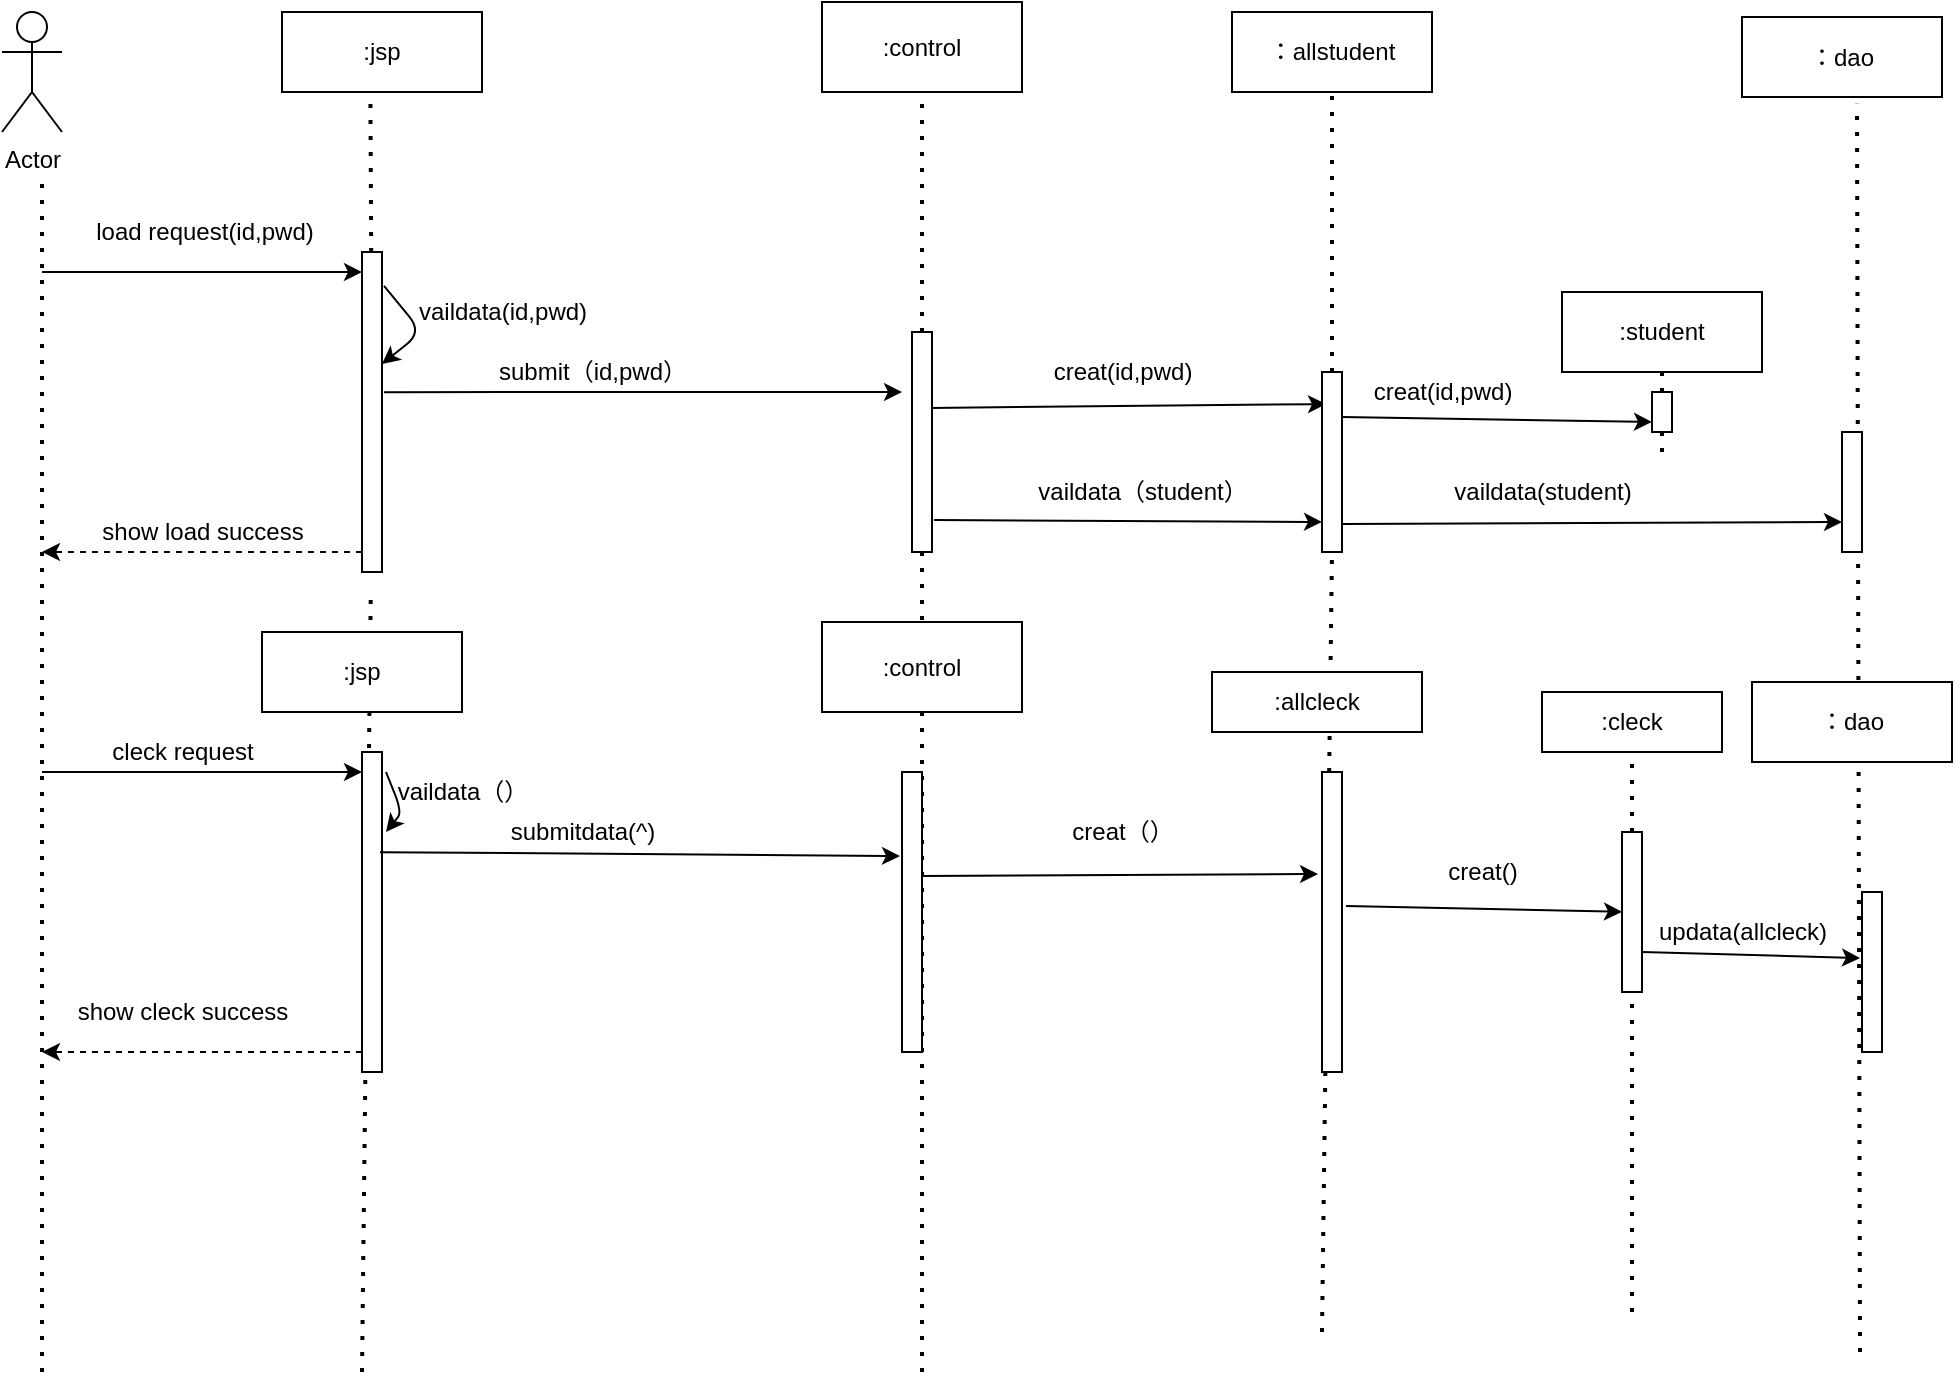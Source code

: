 <mxfile version="14.1.1" type="github">
  <diagram name="Page-1" id="9361dd3d-8414-5efd-6122-117bd74ce7a7">
    <mxGraphModel dx="1822" dy="762" grid="1" gridSize="10" guides="1" tooltips="1" connect="1" arrows="1" fold="1" page="0" pageScale="1.5" pageWidth="826" pageHeight="1169" background="#ffffff" math="0" shadow="0">
      <root>
        <mxCell id="0" />
        <mxCell id="1" parent="0" />
        <mxCell id="mQt6qqOViQYC4M6WfHK7-89" value="Actor" style="shape=umlActor;verticalLabelPosition=bottom;verticalAlign=top;html=1;outlineConnect=0;" parent="1" vertex="1">
          <mxGeometry x="-60" y="110" width="30" height="60" as="geometry" />
        </mxCell>
        <mxCell id="mQt6qqOViQYC4M6WfHK7-90" value=":jsp" style="rounded=0;whiteSpace=wrap;html=1;" parent="1" vertex="1">
          <mxGeometry x="80" y="110" width="100" height="40" as="geometry" />
        </mxCell>
        <mxCell id="mQt6qqOViQYC4M6WfHK7-91" value=":control" style="rounded=0;whiteSpace=wrap;html=1;" parent="1" vertex="1">
          <mxGeometry x="350" y="105" width="100" height="45" as="geometry" />
        </mxCell>
        <mxCell id="mQt6qqOViQYC4M6WfHK7-92" value="：allstudent" style="rounded=0;whiteSpace=wrap;html=1;" parent="1" vertex="1">
          <mxGeometry x="555" y="110" width="100" height="40" as="geometry" />
        </mxCell>
        <mxCell id="mQt6qqOViQYC4M6WfHK7-93" value="：dao" style="rounded=0;whiteSpace=wrap;html=1;" parent="1" vertex="1">
          <mxGeometry x="810" y="112.5" width="100" height="40" as="geometry" />
        </mxCell>
        <mxCell id="mQt6qqOViQYC4M6WfHK7-94" value="" style="endArrow=none;dashed=1;html=1;dashPattern=1 3;strokeWidth=2;" parent="1" edge="1">
          <mxGeometry width="50" height="50" relative="1" as="geometry">
            <mxPoint x="-40" y="790" as="sourcePoint" />
            <mxPoint x="-40" y="190" as="targetPoint" />
          </mxGeometry>
        </mxCell>
        <mxCell id="mQt6qqOViQYC4M6WfHK7-96" value="" style="endArrow=none;dashed=1;html=1;dashPattern=1 3;strokeWidth=2;entryX=0.442;entryY=1.05;entryDx=0;entryDy=0;entryPerimeter=0;" parent="1" source="mQt6qqOViQYC4M6WfHK7-123" target="mQt6qqOViQYC4M6WfHK7-90" edge="1">
          <mxGeometry width="50" height="50" relative="1" as="geometry">
            <mxPoint x="120" y="790" as="sourcePoint" />
            <mxPoint x="520" y="390" as="targetPoint" />
          </mxGeometry>
        </mxCell>
        <mxCell id="mQt6qqOViQYC4M6WfHK7-97" value="" style="endArrow=none;dashed=1;html=1;dashPattern=1 3;strokeWidth=2;entryX=0.5;entryY=1;entryDx=0;entryDy=0;" parent="1" source="mQt6qqOViQYC4M6WfHK7-126" target="mQt6qqOViQYC4M6WfHK7-91" edge="1">
          <mxGeometry width="50" height="50" relative="1" as="geometry">
            <mxPoint x="400" y="790" as="sourcePoint" />
            <mxPoint x="520" y="390" as="targetPoint" />
          </mxGeometry>
        </mxCell>
        <mxCell id="mQt6qqOViQYC4M6WfHK7-98" value="" style="endArrow=none;dashed=1;html=1;dashPattern=1 3;strokeWidth=2;entryX=0.5;entryY=1;entryDx=0;entryDy=0;" parent="1" source="mQt6qqOViQYC4M6WfHK7-128" target="mQt6qqOViQYC4M6WfHK7-92" edge="1">
          <mxGeometry width="50" height="50" relative="1" as="geometry">
            <mxPoint x="600" y="770" as="sourcePoint" />
            <mxPoint x="520" y="390" as="targetPoint" />
          </mxGeometry>
        </mxCell>
        <mxCell id="mQt6qqOViQYC4M6WfHK7-99" value="" style="endArrow=none;dashed=1;html=1;dashPattern=1 3;strokeWidth=2;entryX=0.575;entryY=1.083;entryDx=0;entryDy=0;entryPerimeter=0;" parent="1" target="mQt6qqOViQYC4M6WfHK7-93" edge="1">
          <mxGeometry width="50" height="50" relative="1" as="geometry">
            <mxPoint x="869" y="780" as="sourcePoint" />
            <mxPoint x="520" y="390" as="targetPoint" />
          </mxGeometry>
        </mxCell>
        <mxCell id="mQt6qqOViQYC4M6WfHK7-100" value="" style="endArrow=classic;html=1;" parent="1" edge="1">
          <mxGeometry width="50" height="50" relative="1" as="geometry">
            <mxPoint x="-40" y="240" as="sourcePoint" />
            <mxPoint x="120" y="240" as="targetPoint" />
          </mxGeometry>
        </mxCell>
        <mxCell id="mQt6qqOViQYC4M6WfHK7-101" value="load request(id,pwd)" style="text;html=1;align=center;verticalAlign=middle;resizable=0;points=[];autosize=1;" parent="1" vertex="1">
          <mxGeometry x="-19" y="210" width="120" height="20" as="geometry" />
        </mxCell>
        <mxCell id="mQt6qqOViQYC4M6WfHK7-102" value="" style="endArrow=classic;html=1;entryX=1;entryY=0.35;entryDx=0;entryDy=0;entryPerimeter=0;exitX=1.1;exitY=0.106;exitDx=0;exitDy=0;exitPerimeter=0;" parent="1" source="mQt6qqOViQYC4M6WfHK7-123" target="mQt6qqOViQYC4M6WfHK7-123" edge="1">
          <mxGeometry width="50" height="50" relative="1" as="geometry">
            <mxPoint x="125" y="250" as="sourcePoint" />
            <mxPoint x="405" y="250" as="targetPoint" />
            <Array as="points">
              <mxPoint x="150" y="270" />
            </Array>
          </mxGeometry>
        </mxCell>
        <mxCell id="mQt6qqOViQYC4M6WfHK7-106" value="" style="endArrow=classic;html=1;exitX=0.9;exitY=0.345;exitDx=0;exitDy=0;exitPerimeter=0;entryX=0.2;entryY=0.178;entryDx=0;entryDy=0;entryPerimeter=0;" parent="1" source="mQt6qqOViQYC4M6WfHK7-126" target="mQt6qqOViQYC4M6WfHK7-128" edge="1">
          <mxGeometry width="50" height="50" relative="1" as="geometry">
            <mxPoint x="400" y="300" as="sourcePoint" />
            <mxPoint x="590" y="308" as="targetPoint" />
          </mxGeometry>
        </mxCell>
        <mxCell id="mQt6qqOViQYC4M6WfHK7-108" value="creat(id,pwd)" style="text;html=1;align=center;verticalAlign=middle;resizable=0;points=[];autosize=1;" parent="1" vertex="1">
          <mxGeometry x="460" y="280" width="80" height="20" as="geometry" />
        </mxCell>
        <mxCell id="mQt6qqOViQYC4M6WfHK7-110" value="" style="endArrow=classic;html=1;dashed=1;" parent="1" edge="1">
          <mxGeometry width="50" height="50" relative="1" as="geometry">
            <mxPoint x="120" y="380" as="sourcePoint" />
            <mxPoint x="-40" y="380" as="targetPoint" />
          </mxGeometry>
        </mxCell>
        <mxCell id="mQt6qqOViQYC4M6WfHK7-112" value="show load success" style="text;html=1;align=center;verticalAlign=middle;resizable=0;points=[];autosize=1;" parent="1" vertex="1">
          <mxGeometry x="-20" y="360" width="120" height="20" as="geometry" />
        </mxCell>
        <mxCell id="mQt6qqOViQYC4M6WfHK7-113" value="" style="endArrow=classic;html=1;" parent="1" edge="1">
          <mxGeometry width="50" height="50" relative="1" as="geometry">
            <mxPoint x="-40" y="490" as="sourcePoint" />
            <mxPoint x="120" y="490" as="targetPoint" />
          </mxGeometry>
        </mxCell>
        <mxCell id="mQt6qqOViQYC4M6WfHK7-114" value="cleck request" style="text;html=1;align=center;verticalAlign=middle;resizable=0;points=[];autosize=1;" parent="1" vertex="1">
          <mxGeometry x="-15" y="470" width="90" height="20" as="geometry" />
        </mxCell>
        <mxCell id="mQt6qqOViQYC4M6WfHK7-121" value="" style="endArrow=classic;html=1;dashed=1;" parent="1" edge="1">
          <mxGeometry width="50" height="50" relative="1" as="geometry">
            <mxPoint x="120" y="630" as="sourcePoint" />
            <mxPoint x="-40" y="630" as="targetPoint" />
          </mxGeometry>
        </mxCell>
        <mxCell id="mQt6qqOViQYC4M6WfHK7-122" value="show cleck success" style="text;html=1;align=center;verticalAlign=middle;resizable=0;points=[];autosize=1;" parent="1" vertex="1">
          <mxGeometry x="-30" y="600" width="120" height="20" as="geometry" />
        </mxCell>
        <mxCell id="mQt6qqOViQYC4M6WfHK7-123" value="" style="rounded=0;whiteSpace=wrap;html=1;" parent="1" vertex="1">
          <mxGeometry x="120" y="230" width="10" height="160" as="geometry" />
        </mxCell>
        <mxCell id="mQt6qqOViQYC4M6WfHK7-124" value="" style="endArrow=none;dashed=1;html=1;dashPattern=1 3;strokeWidth=2;entryX=0.442;entryY=1.05;entryDx=0;entryDy=0;entryPerimeter=0;" parent="1" target="mQt6qqOViQYC4M6WfHK7-123" edge="1">
          <mxGeometry width="50" height="50" relative="1" as="geometry">
            <mxPoint x="120" y="790" as="sourcePoint" />
            <mxPoint x="123.04" y="173" as="targetPoint" />
          </mxGeometry>
        </mxCell>
        <mxCell id="mQt6qqOViQYC4M6WfHK7-126" value="" style="rounded=0;whiteSpace=wrap;html=1;" parent="1" vertex="1">
          <mxGeometry x="395" y="270" width="10" height="110" as="geometry" />
        </mxCell>
        <mxCell id="mQt6qqOViQYC4M6WfHK7-127" value="" style="endArrow=none;dashed=1;html=1;dashPattern=1 3;strokeWidth=2;entryX=0.5;entryY=1;entryDx=0;entryDy=0;" parent="1" target="mQt6qqOViQYC4M6WfHK7-126" edge="1">
          <mxGeometry width="50" height="50" relative="1" as="geometry">
            <mxPoint x="400" y="790" as="sourcePoint" />
            <mxPoint x="400" y="155" as="targetPoint" />
          </mxGeometry>
        </mxCell>
        <mxCell id="mQt6qqOViQYC4M6WfHK7-128" value="" style="rounded=0;whiteSpace=wrap;html=1;" parent="1" vertex="1">
          <mxGeometry x="600" y="290" width="10" height="90" as="geometry" />
        </mxCell>
        <mxCell id="mQt6qqOViQYC4M6WfHK7-129" value="" style="endArrow=none;dashed=1;html=1;dashPattern=1 3;strokeWidth=2;entryX=0.5;entryY=1;entryDx=0;entryDy=0;" parent="1" target="mQt6qqOViQYC4M6WfHK7-128" edge="1">
          <mxGeometry width="50" height="50" relative="1" as="geometry">
            <mxPoint x="600" y="770" as="sourcePoint" />
            <mxPoint x="600" y="170" as="targetPoint" />
          </mxGeometry>
        </mxCell>
        <mxCell id="mQt6qqOViQYC4M6WfHK7-130" value="" style="rounded=0;whiteSpace=wrap;html=1;" parent="1" vertex="1">
          <mxGeometry x="120" y="480" width="10" height="160" as="geometry" />
        </mxCell>
        <mxCell id="mQt6qqOViQYC4M6WfHK7-131" value="" style="rounded=0;whiteSpace=wrap;html=1;" parent="1" vertex="1">
          <mxGeometry x="600" y="490" width="10" height="150" as="geometry" />
        </mxCell>
        <mxCell id="mQt6qqOViQYC4M6WfHK7-132" value="" style="rounded=0;whiteSpace=wrap;html=1;" parent="1" vertex="1">
          <mxGeometry x="870" y="550" width="10" height="80" as="geometry" />
        </mxCell>
        <mxCell id="sYo3G2CRYCBXgcYGtEB9-1" value="vaildata(id,pwd)" style="text;html=1;align=center;verticalAlign=middle;resizable=0;points=[];autosize=1;" parent="1" vertex="1">
          <mxGeometry x="140" y="250" width="100" height="20" as="geometry" />
        </mxCell>
        <mxCell id="sYo3G2CRYCBXgcYGtEB9-3" value="vaildata（student）" style="text;html=1;align=center;verticalAlign=middle;resizable=0;points=[];autosize=1;" parent="1" vertex="1">
          <mxGeometry x="450" y="340" width="120" height="20" as="geometry" />
        </mxCell>
        <mxCell id="sYo3G2CRYCBXgcYGtEB9-4" value="" style="rounded=0;whiteSpace=wrap;html=1;" parent="1" vertex="1">
          <mxGeometry x="860" y="320" width="10" height="60" as="geometry" />
        </mxCell>
        <mxCell id="sYo3G2CRYCBXgcYGtEB9-5" value="" style="rounded=0;whiteSpace=wrap;html=1;" parent="1" vertex="1">
          <mxGeometry x="390" y="490" width="10" height="140" as="geometry" />
        </mxCell>
        <mxCell id="sYo3G2CRYCBXgcYGtEB9-7" value="vaildata（）" style="text;html=1;align=center;verticalAlign=middle;resizable=0;points=[];autosize=1;" parent="1" vertex="1">
          <mxGeometry x="130" y="490" width="80" height="20" as="geometry" />
        </mxCell>
        <mxCell id="sYo3G2CRYCBXgcYGtEB9-8" value="" style="endArrow=classic;html=1;exitX=1;exitY=0.371;exitDx=0;exitDy=0;exitPerimeter=0;entryX=-0.2;entryY=0.34;entryDx=0;entryDy=0;entryPerimeter=0;" parent="1" source="sYo3G2CRYCBXgcYGtEB9-5" target="mQt6qqOViQYC4M6WfHK7-131" edge="1">
          <mxGeometry width="50" height="50" relative="1" as="geometry">
            <mxPoint x="510" y="500" as="sourcePoint" />
            <mxPoint x="560" y="450" as="targetPoint" />
          </mxGeometry>
        </mxCell>
        <mxCell id="sYo3G2CRYCBXgcYGtEB9-9" value="creat（）" style="text;html=1;align=center;verticalAlign=middle;resizable=0;points=[];autosize=1;" parent="1" vertex="1">
          <mxGeometry x="465" y="510" width="70" height="20" as="geometry" />
        </mxCell>
        <mxCell id="6HNqLcnaXFWSWInVASZA-1" value="" style="endArrow=classic;html=1;exitX=1.1;exitY=0.438;exitDx=0;exitDy=0;exitPerimeter=0;" parent="1" source="mQt6qqOViQYC4M6WfHK7-123" edge="1">
          <mxGeometry width="50" height="50" relative="1" as="geometry">
            <mxPoint x="490" y="500" as="sourcePoint" />
            <mxPoint x="390" y="300" as="targetPoint" />
          </mxGeometry>
        </mxCell>
        <mxCell id="6HNqLcnaXFWSWInVASZA-2" value="submit（id,pwd）" style="text;html=1;align=center;verticalAlign=middle;resizable=0;points=[];autosize=1;" parent="1" vertex="1">
          <mxGeometry x="180" y="280" width="110" height="20" as="geometry" />
        </mxCell>
        <mxCell id="6HNqLcnaXFWSWInVASZA-3" value=":student" style="rounded=0;whiteSpace=wrap;html=1;" parent="1" vertex="1">
          <mxGeometry x="720" y="250" width="100" height="40" as="geometry" />
        </mxCell>
        <mxCell id="6HNqLcnaXFWSWInVASZA-4" value="" style="endArrow=classic;html=1;exitX=1;exitY=0.25;exitDx=0;exitDy=0;entryX=0;entryY=0.75;entryDx=0;entryDy=0;" parent="1" source="mQt6qqOViQYC4M6WfHK7-128" target="6HNqLcnaXFWSWInVASZA-11" edge="1">
          <mxGeometry width="50" height="50" relative="1" as="geometry">
            <mxPoint x="490" y="500" as="sourcePoint" />
            <mxPoint x="765" y="310" as="targetPoint" />
          </mxGeometry>
        </mxCell>
        <mxCell id="6HNqLcnaXFWSWInVASZA-5" value="creat(id,pwd)" style="text;html=1;align=center;verticalAlign=middle;resizable=0;points=[];autosize=1;" parent="1" vertex="1">
          <mxGeometry x="620" y="290" width="80" height="20" as="geometry" />
        </mxCell>
        <mxCell id="6HNqLcnaXFWSWInVASZA-10" value="" style="endArrow=none;dashed=1;html=1;dashPattern=1 3;strokeWidth=2;entryX=0.5;entryY=1;entryDx=0;entryDy=0;" parent="1" source="6HNqLcnaXFWSWInVASZA-11" target="6HNqLcnaXFWSWInVASZA-3" edge="1">
          <mxGeometry width="50" height="50" relative="1" as="geometry">
            <mxPoint x="770" y="330" as="sourcePoint" />
            <mxPoint x="780" y="300" as="targetPoint" />
          </mxGeometry>
        </mxCell>
        <mxCell id="6HNqLcnaXFWSWInVASZA-11" value="" style="rounded=0;whiteSpace=wrap;html=1;" parent="1" vertex="1">
          <mxGeometry x="765" y="300" width="10" height="20" as="geometry" />
        </mxCell>
        <mxCell id="6HNqLcnaXFWSWInVASZA-12" value="" style="endArrow=none;dashed=1;html=1;dashPattern=1 3;strokeWidth=2;entryX=0.5;entryY=1;entryDx=0;entryDy=0;" parent="1" target="6HNqLcnaXFWSWInVASZA-11" edge="1">
          <mxGeometry width="50" height="50" relative="1" as="geometry">
            <mxPoint x="770" y="330" as="sourcePoint" />
            <mxPoint x="770" y="290" as="targetPoint" />
          </mxGeometry>
        </mxCell>
        <mxCell id="6HNqLcnaXFWSWInVASZA-13" value="" style="endArrow=classic;html=1;exitX=1.1;exitY=0.855;exitDx=0;exitDy=0;exitPerimeter=0;entryX=0;entryY=0.833;entryDx=0;entryDy=0;entryPerimeter=0;" parent="1" source="mQt6qqOViQYC4M6WfHK7-126" target="mQt6qqOViQYC4M6WfHK7-128" edge="1">
          <mxGeometry width="50" height="50" relative="1" as="geometry">
            <mxPoint x="490" y="500" as="sourcePoint" />
            <mxPoint x="540" y="450" as="targetPoint" />
          </mxGeometry>
        </mxCell>
        <mxCell id="6HNqLcnaXFWSWInVASZA-14" value="" style="endArrow=classic;html=1;exitX=1;exitY=0.844;exitDx=0;exitDy=0;exitPerimeter=0;entryX=0;entryY=0.75;entryDx=0;entryDy=0;" parent="1" source="mQt6qqOViQYC4M6WfHK7-128" target="sYo3G2CRYCBXgcYGtEB9-4" edge="1">
          <mxGeometry width="50" height="50" relative="1" as="geometry">
            <mxPoint x="490" y="500" as="sourcePoint" />
            <mxPoint x="540" y="450" as="targetPoint" />
          </mxGeometry>
        </mxCell>
        <mxCell id="6HNqLcnaXFWSWInVASZA-15" value="vaildata(student)" style="text;html=1;align=center;verticalAlign=middle;resizable=0;points=[];autosize=1;" parent="1" vertex="1">
          <mxGeometry x="660" y="340" width="100" height="20" as="geometry" />
        </mxCell>
        <mxCell id="JgbQFsIiQovVRDPR55BB-1" value="" style="endArrow=classic;html=1;" edge="1" parent="1">
          <mxGeometry width="50" height="50" relative="1" as="geometry">
            <mxPoint x="132" y="490" as="sourcePoint" />
            <mxPoint x="132" y="520" as="targetPoint" />
            <Array as="points">
              <mxPoint x="140" y="510" />
            </Array>
          </mxGeometry>
        </mxCell>
        <mxCell id="JgbQFsIiQovVRDPR55BB-2" value="" style="endArrow=classic;html=1;exitX=0.9;exitY=0.313;exitDx=0;exitDy=0;exitPerimeter=0;entryX=-0.1;entryY=0.3;entryDx=0;entryDy=0;entryPerimeter=0;" edge="1" parent="1" source="mQt6qqOViQYC4M6WfHK7-130" target="sYo3G2CRYCBXgcYGtEB9-5">
          <mxGeometry width="50" height="50" relative="1" as="geometry">
            <mxPoint x="490" y="500" as="sourcePoint" />
            <mxPoint x="540" y="450" as="targetPoint" />
          </mxGeometry>
        </mxCell>
        <mxCell id="JgbQFsIiQovVRDPR55BB-3" value="submitdata(^)" style="text;html=1;align=center;verticalAlign=middle;resizable=0;points=[];autosize=1;" vertex="1" parent="1">
          <mxGeometry x="185" y="510" width="90" height="20" as="geometry" />
        </mxCell>
        <mxCell id="JgbQFsIiQovVRDPR55BB-4" value=":allcleck" style="rounded=0;whiteSpace=wrap;html=1;" vertex="1" parent="1">
          <mxGeometry x="545" y="440" width="105" height="30" as="geometry" />
        </mxCell>
        <mxCell id="JgbQFsIiQovVRDPR55BB-5" value=":cleck" style="rounded=0;whiteSpace=wrap;html=1;" vertex="1" parent="1">
          <mxGeometry x="710" y="450" width="90" height="30" as="geometry" />
        </mxCell>
        <mxCell id="JgbQFsIiQovVRDPR55BB-6" value="" style="endArrow=classic;html=1;exitX=1.2;exitY=0.447;exitDx=0;exitDy=0;exitPerimeter=0;" edge="1" parent="1" source="mQt6qqOViQYC4M6WfHK7-131" target="JgbQFsIiQovVRDPR55BB-8">
          <mxGeometry width="50" height="50" relative="1" as="geometry">
            <mxPoint x="490" y="500" as="sourcePoint" />
            <mxPoint x="690" y="590" as="targetPoint" />
          </mxGeometry>
        </mxCell>
        <mxCell id="JgbQFsIiQovVRDPR55BB-7" value="" style="endArrow=none;dashed=1;html=1;dashPattern=1 3;strokeWidth=2;entryX=0.5;entryY=1;entryDx=0;entryDy=0;" edge="1" parent="1" source="JgbQFsIiQovVRDPR55BB-8" target="JgbQFsIiQovVRDPR55BB-5">
          <mxGeometry width="50" height="50" relative="1" as="geometry">
            <mxPoint x="755" y="760" as="sourcePoint" />
            <mxPoint x="540" y="450" as="targetPoint" />
          </mxGeometry>
        </mxCell>
        <mxCell id="JgbQFsIiQovVRDPR55BB-8" value="" style="rounded=0;whiteSpace=wrap;html=1;" vertex="1" parent="1">
          <mxGeometry x="750" y="520" width="10" height="80" as="geometry" />
        </mxCell>
        <mxCell id="JgbQFsIiQovVRDPR55BB-9" value="" style="endArrow=none;dashed=1;html=1;dashPattern=1 3;strokeWidth=2;entryX=0.5;entryY=1;entryDx=0;entryDy=0;" edge="1" parent="1" target="JgbQFsIiQovVRDPR55BB-8">
          <mxGeometry width="50" height="50" relative="1" as="geometry">
            <mxPoint x="755" y="760" as="sourcePoint" />
            <mxPoint x="755" y="480" as="targetPoint" />
          </mxGeometry>
        </mxCell>
        <mxCell id="JgbQFsIiQovVRDPR55BB-10" value="creat()" style="text;html=1;align=center;verticalAlign=middle;resizable=0;points=[];autosize=1;" vertex="1" parent="1">
          <mxGeometry x="655" y="530" width="50" height="20" as="geometry" />
        </mxCell>
        <mxCell id="JgbQFsIiQovVRDPR55BB-11" value=":jsp" style="rounded=0;whiteSpace=wrap;html=1;" vertex="1" parent="1">
          <mxGeometry x="70" y="420" width="100" height="40" as="geometry" />
        </mxCell>
        <mxCell id="JgbQFsIiQovVRDPR55BB-12" value=":control" style="rounded=0;whiteSpace=wrap;html=1;" vertex="1" parent="1">
          <mxGeometry x="350" y="415" width="100" height="45" as="geometry" />
        </mxCell>
        <mxCell id="JgbQFsIiQovVRDPR55BB-13" value="：dao" style="rounded=0;whiteSpace=wrap;html=1;" vertex="1" parent="1">
          <mxGeometry x="815" y="445" width="100" height="40" as="geometry" />
        </mxCell>
        <mxCell id="JgbQFsIiQovVRDPR55BB-14" value="" style="endArrow=classic;html=1;exitX=1;exitY=0.75;exitDx=0;exitDy=0;entryX=-0.1;entryY=0.413;entryDx=0;entryDy=0;entryPerimeter=0;" edge="1" parent="1" source="JgbQFsIiQovVRDPR55BB-8" target="mQt6qqOViQYC4M6WfHK7-132">
          <mxGeometry width="50" height="50" relative="1" as="geometry">
            <mxPoint x="490" y="500" as="sourcePoint" />
            <mxPoint x="540" y="450" as="targetPoint" />
          </mxGeometry>
        </mxCell>
        <mxCell id="JgbQFsIiQovVRDPR55BB-15" value="updata(allcleck)" style="text;html=1;align=center;verticalAlign=middle;resizable=0;points=[];autosize=1;" vertex="1" parent="1">
          <mxGeometry x="760" y="560" width="100" height="20" as="geometry" />
        </mxCell>
      </root>
    </mxGraphModel>
  </diagram>
</mxfile>
